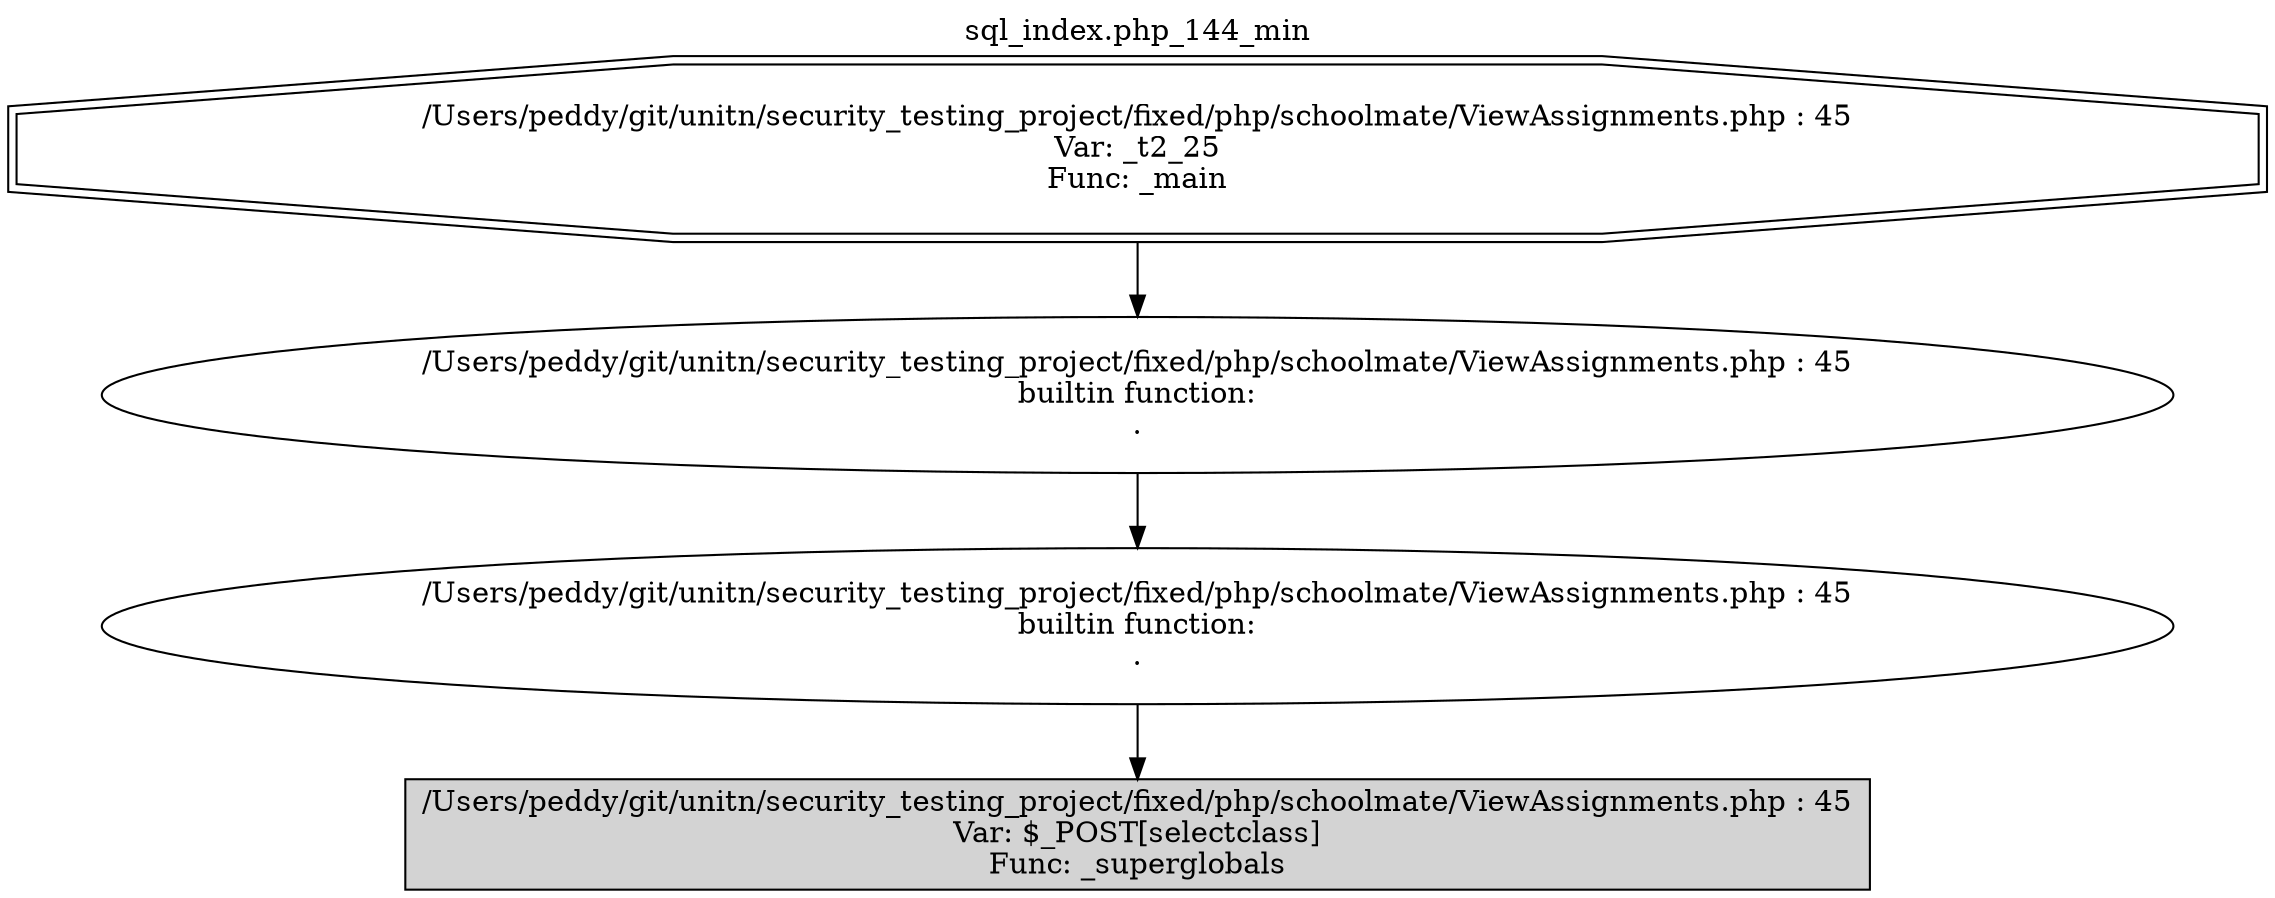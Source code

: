 digraph cfg {
  label="sql_index.php_144_min";
  labelloc=t;
  n1 [shape=doubleoctagon, label="/Users/peddy/git/unitn/security_testing_project/fixed/php/schoolmate/ViewAssignments.php : 45\nVar: _t2_25\nFunc: _main\n"];
  n2 [shape=ellipse, label="/Users/peddy/git/unitn/security_testing_project/fixed/php/schoolmate/ViewAssignments.php : 45\nbuiltin function:\n.\n"];
  n3 [shape=ellipse, label="/Users/peddy/git/unitn/security_testing_project/fixed/php/schoolmate/ViewAssignments.php : 45\nbuiltin function:\n.\n"];
  n4 [shape=box, label="/Users/peddy/git/unitn/security_testing_project/fixed/php/schoolmate/ViewAssignments.php : 45\nVar: $_POST[selectclass]\nFunc: _superglobals\n",style=filled];
  n1 -> n2;
  n2 -> n3;
  n3 -> n4;
}
